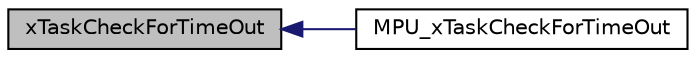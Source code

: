 digraph "xTaskCheckForTimeOut"
{
  edge [fontname="Helvetica",fontsize="10",labelfontname="Helvetica",labelfontsize="10"];
  node [fontname="Helvetica",fontsize="10",shape=record];
  rankdir="LR";
  Node121 [label="xTaskCheckForTimeOut",height=0.2,width=0.4,color="black", fillcolor="grey75", style="filled", fontcolor="black"];
  Node121 -> Node122 [dir="back",color="midnightblue",fontsize="10",style="solid",fontname="Helvetica"];
  Node122 [label="MPU_xTaskCheckForTimeOut",height=0.2,width=0.4,color="black", fillcolor="white", style="filled",URL="$mpu__wrappers_8c.html#a6d0605238a63245000181fa892ec5323"];
}
